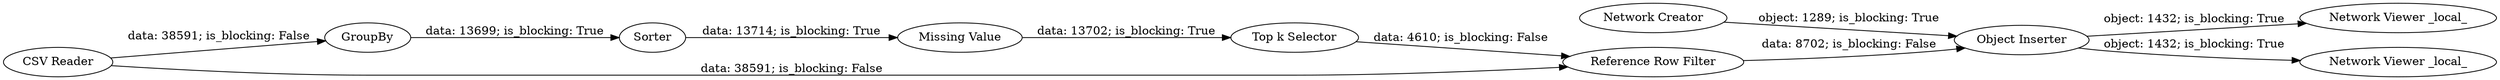 digraph {
	"3215848216549416229_3" [label="Network Creator"]
	"3215848216549416229_15" [label="Missing Value"]
	"3215848216549416229_2" [label=GroupBy]
	"3215848216549416229_17" [label="Reference Row Filter"]
	"3215848216549416229_20" [label=Sorter]
	"3215848216549416229_4" [label="Object Inserter"]
	"3215848216549416229_19" [label="Network Viewer _local_"]
	"3215848216549416229_21" [label="Network Viewer _local_"]
	"3215848216549416229_13" [label="CSV Reader"]
	"3215848216549416229_16" [label="Top k Selector"]
	"3215848216549416229_16" -> "3215848216549416229_17" [label="data: 4610; is_blocking: False"]
	"3215848216549416229_2" -> "3215848216549416229_20" [label="data: 13699; is_blocking: True"]
	"3215848216549416229_3" -> "3215848216549416229_4" [label="object: 1289; is_blocking: True"]
	"3215848216549416229_4" -> "3215848216549416229_19" [label="object: 1432; is_blocking: True"]
	"3215848216549416229_17" -> "3215848216549416229_4" [label="data: 8702; is_blocking: False"]
	"3215848216549416229_20" -> "3215848216549416229_15" [label="data: 13714; is_blocking: True"]
	"3215848216549416229_13" -> "3215848216549416229_17" [label="data: 38591; is_blocking: False"]
	"3215848216549416229_4" -> "3215848216549416229_21" [label="object: 1432; is_blocking: True"]
	"3215848216549416229_13" -> "3215848216549416229_2" [label="data: 38591; is_blocking: False"]
	"3215848216549416229_15" -> "3215848216549416229_16" [label="data: 13702; is_blocking: True"]
	rankdir=LR
}
